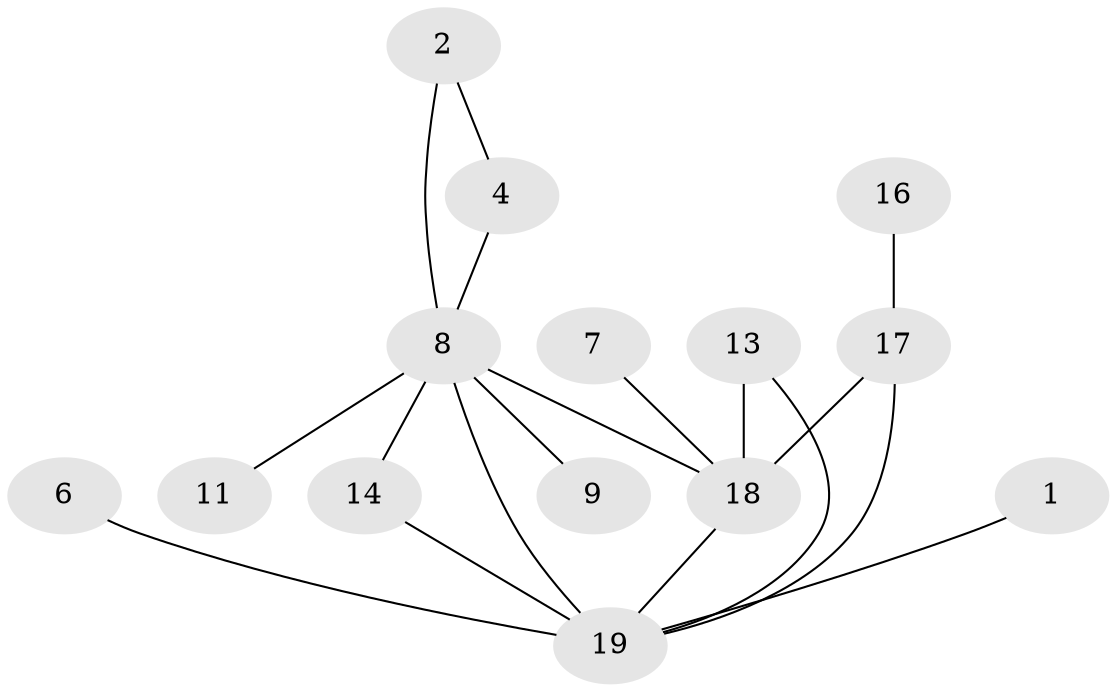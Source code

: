 // original degree distribution, {5: 0.1, 1: 0.23333333333333334, 3: 0.13333333333333333, 2: 0.31666666666666665, 4: 0.13333333333333333, 0: 0.06666666666666667, 6: 0.016666666666666666}
// Generated by graph-tools (version 1.1) at 2025/35/03/04/25 23:35:57]
// undirected, 14 vertices, 18 edges
graph export_dot {
  node [color=gray90,style=filled];
  1;
  2;
  4;
  6;
  7;
  8;
  9;
  11;
  13;
  14;
  16;
  17;
  18;
  19;
  1 -- 19 [weight=1.0];
  2 -- 4 [weight=1.0];
  2 -- 8 [weight=1.0];
  4 -- 8 [weight=1.0];
  6 -- 19 [weight=3.0];
  7 -- 18 [weight=1.0];
  8 -- 9 [weight=1.0];
  8 -- 11 [weight=2.0];
  8 -- 14 [weight=1.0];
  8 -- 18 [weight=2.0];
  8 -- 19 [weight=1.0];
  13 -- 18 [weight=3.0];
  13 -- 19 [weight=1.0];
  14 -- 19 [weight=1.0];
  16 -- 17 [weight=1.0];
  17 -- 18 [weight=2.0];
  17 -- 19 [weight=1.0];
  18 -- 19 [weight=2.0];
}
